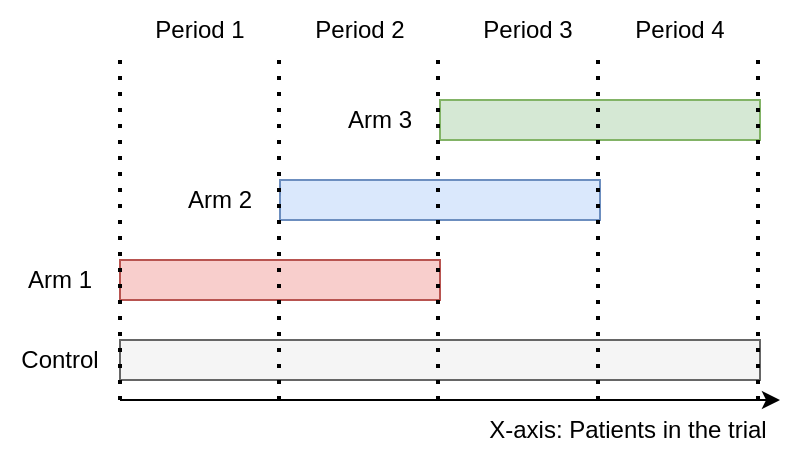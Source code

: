 <mxfile version="20.2.0" type="device"><diagram id="UJ1I3e4gPNC1g_uVFVSy" name="Page-1"><mxGraphModel dx="2062" dy="1154" grid="1" gridSize="10" guides="1" tooltips="1" connect="1" arrows="1" fold="1" page="1" pageScale="1" pageWidth="827" pageHeight="1169" math="0" shadow="0"><root><mxCell id="0"/><mxCell id="1" parent="0"/><mxCell id="tbMNdTy6G_64kyVtMDQu-1" value="" style="rounded=0;whiteSpace=wrap;html=1;fillColor=#f5f5f5;fontColor=#333333;strokeColor=#666666;" parent="1" vertex="1"><mxGeometry x="240" y="500" width="320" height="20" as="geometry"/></mxCell><mxCell id="tbMNdTy6G_64kyVtMDQu-2" value="" style="rounded=0;whiteSpace=wrap;html=1;fillColor=#f8cecc;strokeColor=#b85450;" parent="1" vertex="1"><mxGeometry x="240" y="460" width="160" height="20" as="geometry"/></mxCell><mxCell id="tbMNdTy6G_64kyVtMDQu-3" value="" style="rounded=0;whiteSpace=wrap;html=1;fillColor=#d5e8d4;strokeColor=#82b366;" parent="1" vertex="1"><mxGeometry x="400" y="380" width="160" height="20" as="geometry"/></mxCell><mxCell id="tbMNdTy6G_64kyVtMDQu-4" value="" style="rounded=0;whiteSpace=wrap;html=1;fillColor=#dae8fc;strokeColor=#6c8ebf;" parent="1" vertex="1"><mxGeometry x="320" y="420" width="160" height="20" as="geometry"/></mxCell><mxCell id="tbMNdTy6G_64kyVtMDQu-5" value="Control" style="text;html=1;strokeColor=none;fillColor=none;align=center;verticalAlign=middle;whiteSpace=wrap;rounded=0;" parent="1" vertex="1"><mxGeometry x="180" y="495" width="60" height="30" as="geometry"/></mxCell><mxCell id="tbMNdTy6G_64kyVtMDQu-6" value="Arm 1" style="text;html=1;strokeColor=none;fillColor=none;align=center;verticalAlign=middle;whiteSpace=wrap;rounded=0;" parent="1" vertex="1"><mxGeometry x="180" y="455" width="60" height="30" as="geometry"/></mxCell><mxCell id="tbMNdTy6G_64kyVtMDQu-7" value="Arm 2" style="text;html=1;strokeColor=none;fillColor=none;align=center;verticalAlign=middle;whiteSpace=wrap;rounded=0;" parent="1" vertex="1"><mxGeometry x="260" y="415" width="60" height="30" as="geometry"/></mxCell><mxCell id="tbMNdTy6G_64kyVtMDQu-8" value="Arm 3" style="text;html=1;strokeColor=none;fillColor=none;align=center;verticalAlign=middle;whiteSpace=wrap;rounded=0;" parent="1" vertex="1"><mxGeometry x="340" y="375" width="60" height="30" as="geometry"/></mxCell><mxCell id="tbMNdTy6G_64kyVtMDQu-9" value="" style="endArrow=classic;html=1;rounded=0;" parent="1" edge="1"><mxGeometry width="50" height="50" relative="1" as="geometry"><mxPoint x="240" y="530" as="sourcePoint"/><mxPoint x="570" y="530" as="targetPoint"/></mxGeometry></mxCell><mxCell id="tbMNdTy6G_64kyVtMDQu-10" value="X-axis: Patients in the trial" style="text;html=1;strokeColor=none;fillColor=none;align=center;verticalAlign=middle;whiteSpace=wrap;rounded=0;" parent="1" vertex="1"><mxGeometry x="414" y="530" width="160" height="30" as="geometry"/></mxCell><mxCell id="tbMNdTy6G_64kyVtMDQu-11" value="" style="endArrow=none;dashed=1;html=1;dashPattern=1 3;strokeWidth=2;rounded=0;" parent="1" edge="1"><mxGeometry width="50" height="50" relative="1" as="geometry"><mxPoint x="319.5" y="530" as="sourcePoint"/><mxPoint x="319.5" y="360" as="targetPoint"/></mxGeometry></mxCell><mxCell id="tbMNdTy6G_64kyVtMDQu-12" value="" style="endArrow=none;dashed=1;html=1;dashPattern=1 3;strokeWidth=2;rounded=0;" parent="1" edge="1"><mxGeometry width="50" height="50" relative="1" as="geometry"><mxPoint x="399" y="530" as="sourcePoint"/><mxPoint x="399" y="360" as="targetPoint"/></mxGeometry></mxCell><mxCell id="tbMNdTy6G_64kyVtMDQu-13" value="" style="endArrow=none;dashed=1;html=1;dashPattern=1 3;strokeWidth=2;rounded=0;" parent="1" edge="1"><mxGeometry width="50" height="50" relative="1" as="geometry"><mxPoint x="479" y="530" as="sourcePoint"/><mxPoint x="479" y="360" as="targetPoint"/></mxGeometry></mxCell><mxCell id="tbMNdTy6G_64kyVtMDQu-14" value="" style="endArrow=none;dashed=1;html=1;dashPattern=1 3;strokeWidth=2;rounded=0;" parent="1" edge="1"><mxGeometry width="50" height="50" relative="1" as="geometry"><mxPoint x="240" y="530" as="sourcePoint"/><mxPoint x="240" y="360" as="targetPoint"/></mxGeometry></mxCell><mxCell id="tbMNdTy6G_64kyVtMDQu-15" value="" style="endArrow=none;dashed=1;html=1;dashPattern=1 3;strokeWidth=2;rounded=0;" parent="1" edge="1"><mxGeometry width="50" height="50" relative="1" as="geometry"><mxPoint x="559" y="530" as="sourcePoint"/><mxPoint x="559" y="360" as="targetPoint"/></mxGeometry></mxCell><mxCell id="HxQLbQoEE2ArthzX1Y8p-1" value="Period 1" style="text;html=1;strokeColor=none;fillColor=none;align=center;verticalAlign=middle;whiteSpace=wrap;rounded=0;" vertex="1" parent="1"><mxGeometry x="250" y="330" width="60" height="30" as="geometry"/></mxCell><mxCell id="HxQLbQoEE2ArthzX1Y8p-2" value="Period 2" style="text;html=1;strokeColor=none;fillColor=none;align=center;verticalAlign=middle;whiteSpace=wrap;rounded=0;" vertex="1" parent="1"><mxGeometry x="330" y="330" width="60" height="30" as="geometry"/></mxCell><mxCell id="HxQLbQoEE2ArthzX1Y8p-3" value="Period 3" style="text;html=1;strokeColor=none;fillColor=none;align=center;verticalAlign=middle;whiteSpace=wrap;rounded=0;" vertex="1" parent="1"><mxGeometry x="413.5" y="330" width="60" height="30" as="geometry"/></mxCell><mxCell id="HxQLbQoEE2ArthzX1Y8p-4" value="Period 4" style="text;html=1;strokeColor=none;fillColor=none;align=center;verticalAlign=middle;whiteSpace=wrap;rounded=0;" vertex="1" parent="1"><mxGeometry x="490" y="330" width="60" height="30" as="geometry"/></mxCell></root></mxGraphModel></diagram></mxfile>